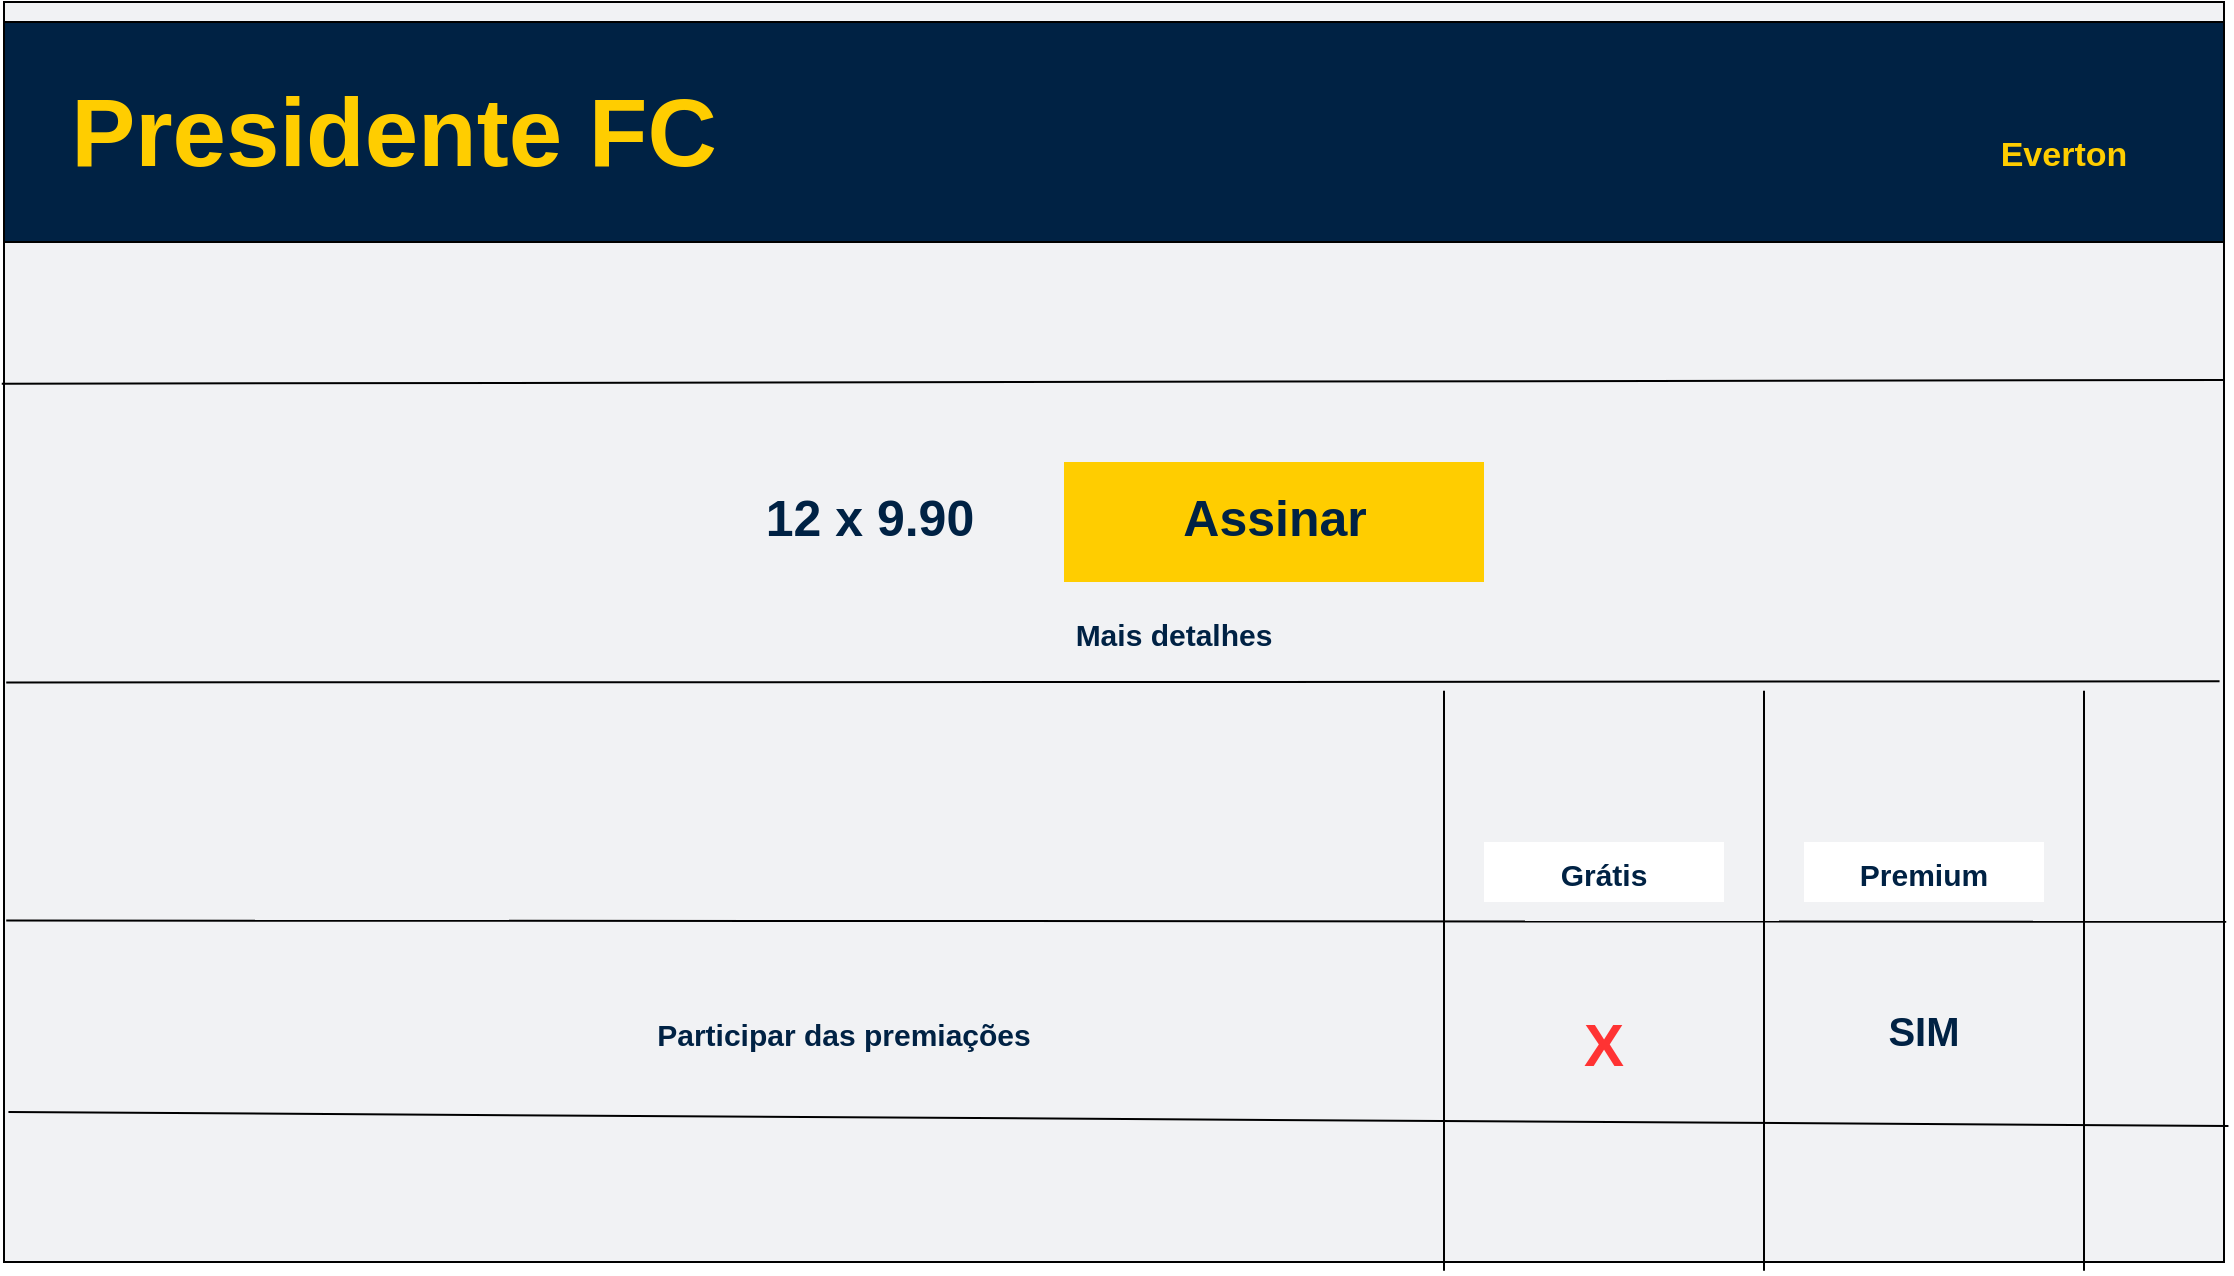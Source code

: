 <mxfile version="24.4.4" type="github">
  <diagram name="Página-1" id="7St6CqPqORV3NeesKZnD">
    <mxGraphModel dx="2074" dy="746" grid="1" gridSize="10" guides="1" tooltips="1" connect="1" arrows="1" fold="1" page="1" pageScale="1" pageWidth="827" pageHeight="1169" math="0" shadow="0">
      <root>
        <mxCell id="0" />
        <mxCell id="1" parent="0" />
        <mxCell id="A28yCaAufibm1Pg3dF6f-1" value="FFCD00" style="group;fillColor=none;fontColor=#FFCD00;" vertex="1" connectable="0" parent="1">
          <mxGeometry x="30" y="280" width="1110" height="624.38" as="geometry" />
        </mxCell>
        <mxCell id="A28yCaAufibm1Pg3dF6f-2" value="" style="rounded=0;whiteSpace=wrap;html=1;" vertex="1" parent="A28yCaAufibm1Pg3dF6f-1">
          <mxGeometry x="930" y="180" width="120" height="60" as="geometry" />
        </mxCell>
        <mxCell id="A28yCaAufibm1Pg3dF6f-3" value="" style="rounded=0;whiteSpace=wrap;html=1;rotation=0;fillColor=#f1f2f4;" vertex="1" parent="A28yCaAufibm1Pg3dF6f-1">
          <mxGeometry y="-10" width="1110" height="630" as="geometry" />
        </mxCell>
        <mxCell id="A28yCaAufibm1Pg3dF6f-4" value="" style="rounded=0;whiteSpace=wrap;html=1;fillColor=#002244;" vertex="1" parent="A28yCaAufibm1Pg3dF6f-1">
          <mxGeometry width="1110" height="110" as="geometry" />
        </mxCell>
        <mxCell id="A28yCaAufibm1Pg3dF6f-5" value="Presidente FC" style="text;html=1;align=center;verticalAlign=middle;whiteSpace=wrap;rounded=0;fontColor=#ffcd00;fontSize=48;fontStyle=1" vertex="1" parent="A28yCaAufibm1Pg3dF6f-1">
          <mxGeometry x="30" y="40" width="330" height="30" as="geometry" />
        </mxCell>
        <mxCell id="A28yCaAufibm1Pg3dF6f-6" value="&lt;font style=&quot;font-size: 17px;&quot;&gt;Everton&lt;/font&gt;" style="text;html=1;align=center;verticalAlign=middle;whiteSpace=wrap;rounded=0;fontColor=#ffcd00;fontSize=48;fontStyle=1" vertex="1" parent="A28yCaAufibm1Pg3dF6f-1">
          <mxGeometry x="980" y="40" width="100" height="30" as="geometry" />
        </mxCell>
        <mxCell id="A28yCaAufibm1Pg3dF6f-26" value="" style="endArrow=none;html=1;rounded=0;entryX=1;entryY=0.5;entryDx=0;entryDy=0;exitX=0.001;exitY=0.54;exitDx=0;exitDy=0;exitPerimeter=0;" edge="1" parent="A28yCaAufibm1Pg3dF6f-1" source="A28yCaAufibm1Pg3dF6f-3">
          <mxGeometry width="50" height="50" relative="1" as="geometry">
            <mxPoint x="-2.003e-13" y="340.35" as="sourcePoint" />
            <mxPoint x="1107.78" y="329.64" as="targetPoint" />
            <Array as="points">
              <mxPoint x="590" y="330" />
            </Array>
          </mxGeometry>
        </mxCell>
        <mxCell id="A28yCaAufibm1Pg3dF6f-27" value="" style="endArrow=none;html=1;rounded=0;entryX=1;entryY=0.3;entryDx=0;entryDy=0;entryPerimeter=0;exitX=-0.001;exitY=0.303;exitDx=0;exitDy=0;exitPerimeter=0;" edge="1" parent="A28yCaAufibm1Pg3dF6f-1" source="A28yCaAufibm1Pg3dF6f-3" target="A28yCaAufibm1Pg3dF6f-3">
          <mxGeometry width="50" height="50" relative="1" as="geometry">
            <mxPoint x="430" y="180" as="sourcePoint" />
            <mxPoint x="809" y="180" as="targetPoint" />
          </mxGeometry>
        </mxCell>
        <mxCell id="A28yCaAufibm1Pg3dF6f-28" value="" style="endArrow=none;html=1;rounded=0;entryX=1.001;entryY=0.73;entryDx=0;entryDy=0;entryPerimeter=0;exitX=0.001;exitY=0.729;exitDx=0;exitDy=0;exitPerimeter=0;" edge="1" parent="A28yCaAufibm1Pg3dF6f-1" source="A28yCaAufibm1Pg3dF6f-3" target="A28yCaAufibm1Pg3dF6f-3">
          <mxGeometry width="50" height="50" relative="1" as="geometry">
            <mxPoint x="506" y="450" as="sourcePoint" />
            <mxPoint x="885" y="450" as="targetPoint" />
          </mxGeometry>
        </mxCell>
        <mxCell id="A28yCaAufibm1Pg3dF6f-29" value="" style="endArrow=none;html=1;rounded=0;entryX=1.002;entryY=0.892;entryDx=0;entryDy=0;entryPerimeter=0;exitX=0.002;exitY=0.881;exitDx=0;exitDy=0;exitPerimeter=0;" edge="1" parent="A28yCaAufibm1Pg3dF6f-1" source="A28yCaAufibm1Pg3dF6f-3" target="A28yCaAufibm1Pg3dF6f-3">
          <mxGeometry width="50" height="50" relative="1" as="geometry">
            <mxPoint x="127" y="540" as="sourcePoint" />
            <mxPoint x="506" y="540" as="targetPoint" />
          </mxGeometry>
        </mxCell>
        <mxCell id="A28yCaAufibm1Pg3dF6f-30" value="&lt;font color=&quot;#002244&quot; style=&quot;font-size: 15px;&quot;&gt;Participar das premiações&lt;/font&gt;" style="text;html=1;align=center;verticalAlign=middle;whiteSpace=wrap;rounded=0;fontColor=#ffcd00;fontSize=48;fontStyle=1" vertex="1" parent="A28yCaAufibm1Pg3dF6f-1">
          <mxGeometry x="260" y="480" width="320" height="30" as="geometry" />
        </mxCell>
        <mxCell id="A28yCaAufibm1Pg3dF6f-31" value="&lt;font color=&quot;#002244&quot; style=&quot;font-size: 20px;&quot;&gt;SIM&lt;/font&gt;" style="text;html=1;align=center;verticalAlign=middle;whiteSpace=wrap;rounded=0;fontColor=#ffcd00;fontSize=48;fontStyle=1" vertex="1" parent="A28yCaAufibm1Pg3dF6f-1">
          <mxGeometry x="910" y="480" width="100" height="30" as="geometry" />
        </mxCell>
        <mxCell id="A28yCaAufibm1Pg3dF6f-32" value="&lt;font color=&quot;#002244&quot; style=&quot;font-size: 15px;&quot;&gt;Mais detalhes&lt;/font&gt;" style="text;html=1;align=center;verticalAlign=middle;whiteSpace=wrap;rounded=0;fontColor=#ffcd00;fontSize=48;fontStyle=1" vertex="1" parent="A28yCaAufibm1Pg3dF6f-1">
          <mxGeometry x="520" y="280" width="130" height="30" as="geometry" />
        </mxCell>
        <mxCell id="A28yCaAufibm1Pg3dF6f-34" value="&lt;font color=&quot;#ff3333&quot; style=&quot;font-size: 30px;&quot;&gt;X&lt;/font&gt;" style="text;html=1;align=center;verticalAlign=middle;whiteSpace=wrap;rounded=0;fontColor=#ffcd00;fontSize=48;fontStyle=1" vertex="1" parent="A28yCaAufibm1Pg3dF6f-1">
          <mxGeometry x="720" y="490" width="160" height="30" as="geometry" />
        </mxCell>
        <mxCell id="A28yCaAufibm1Pg3dF6f-35" value="" style="endArrow=none;html=1;rounded=0;entryX=0.837;entryY=1.003;entryDx=0;entryDy=0;entryPerimeter=0;" edge="1" parent="A28yCaAufibm1Pg3dF6f-1">
          <mxGeometry width="50" height="50" relative="1" as="geometry">
            <mxPoint x="880" y="334.38" as="sourcePoint" />
            <mxPoint x="880.0" y="624.38" as="targetPoint" />
          </mxGeometry>
        </mxCell>
        <mxCell id="A28yCaAufibm1Pg3dF6f-50" value="&lt;font color=&quot;#002244&quot; style=&quot;font-size: 25px;&quot;&gt;12 x 9.90&lt;/font&gt;" style="text;html=1;align=center;verticalAlign=middle;whiteSpace=wrap;rounded=0;fontColor=#ffcd00;fontSize=48;fontStyle=1" vertex="1" parent="A28yCaAufibm1Pg3dF6f-1">
          <mxGeometry x="360" y="225" width="146" height="30" as="geometry" />
        </mxCell>
        <mxCell id="A28yCaAufibm1Pg3dF6f-52" value="" style="group" vertex="1" connectable="0" parent="A28yCaAufibm1Pg3dF6f-1">
          <mxGeometry x="530" y="200" width="210" height="80" as="geometry" />
        </mxCell>
        <mxCell id="A28yCaAufibm1Pg3dF6f-39" value="" style="text;html=1;align=center;verticalAlign=middle;whiteSpace=wrap;rounded=0;fontColor=#ffcd00;fontSize=48;fontStyle=1;fillColor=#FFCD00;" vertex="1" parent="A28yCaAufibm1Pg3dF6f-52">
          <mxGeometry y="20" width="210" height="60" as="geometry" />
        </mxCell>
        <mxCell id="A28yCaAufibm1Pg3dF6f-44" value="&lt;font style=&quot;font-size: 25px;&quot; color=&quot;#002244&quot;&gt;Assinar&lt;/font&gt;" style="text;html=1;align=center;verticalAlign=middle;whiteSpace=wrap;rounded=0;fontColor=#ffcd00;fontSize=48;fontStyle=1" vertex="1" parent="A28yCaAufibm1Pg3dF6f-52">
          <mxGeometry x="17.505" y="10" width="175" height="60" as="geometry" />
        </mxCell>
        <mxCell id="A28yCaAufibm1Pg3dF6f-53" value="" style="endArrow=none;html=1;rounded=0;entryX=0.837;entryY=1.003;entryDx=0;entryDy=0;entryPerimeter=0;" edge="1" parent="A28yCaAufibm1Pg3dF6f-1">
          <mxGeometry width="50" height="50" relative="1" as="geometry">
            <mxPoint x="1040" y="334.38" as="sourcePoint" />
            <mxPoint x="1040.0" y="624.38" as="targetPoint" />
          </mxGeometry>
        </mxCell>
        <mxCell id="A28yCaAufibm1Pg3dF6f-54" value="" style="endArrow=none;html=1;rounded=0;entryX=0.837;entryY=1.003;entryDx=0;entryDy=0;entryPerimeter=0;" edge="1" parent="A28yCaAufibm1Pg3dF6f-1">
          <mxGeometry width="50" height="50" relative="1" as="geometry">
            <mxPoint x="720" y="334.38" as="sourcePoint" />
            <mxPoint x="720.0" y="624.38" as="targetPoint" />
          </mxGeometry>
        </mxCell>
        <mxCell id="A28yCaAufibm1Pg3dF6f-56" value="" style="group" vertex="1" connectable="0" parent="A28yCaAufibm1Pg3dF6f-1">
          <mxGeometry x="740" y="400" width="120" height="40" as="geometry" />
        </mxCell>
        <mxCell id="A28yCaAufibm1Pg3dF6f-37" value="" style="text;html=1;align=center;verticalAlign=middle;whiteSpace=wrap;rounded=0;fontColor=#ffcd00;fontSize=48;fontStyle=1;fillColor=#FFFFFF;" vertex="1" parent="A28yCaAufibm1Pg3dF6f-56">
          <mxGeometry y="10" width="120" height="30" as="geometry" />
        </mxCell>
        <mxCell id="A28yCaAufibm1Pg3dF6f-33" value="&lt;font color=&quot;#002244&quot; style=&quot;font-size: 15px;&quot;&gt;Grátis&lt;/font&gt;" style="text;html=1;align=center;verticalAlign=middle;whiteSpace=wrap;rounded=0;fontColor=#ffcd00;fontSize=48;fontStyle=1" vertex="1" parent="A28yCaAufibm1Pg3dF6f-56">
          <mxGeometry x="20" width="80" height="30" as="geometry" />
        </mxCell>
        <mxCell id="A28yCaAufibm1Pg3dF6f-57" value="" style="group" vertex="1" connectable="0" parent="A28yCaAufibm1Pg3dF6f-1">
          <mxGeometry x="900" y="400" width="120" height="40" as="geometry" />
        </mxCell>
        <mxCell id="A28yCaAufibm1Pg3dF6f-58" value="" style="text;html=1;align=center;verticalAlign=middle;whiteSpace=wrap;rounded=0;fontColor=#ffcd00;fontSize=48;fontStyle=1;fillColor=#FFFFFF;" vertex="1" parent="A28yCaAufibm1Pg3dF6f-57">
          <mxGeometry y="10" width="120" height="30" as="geometry" />
        </mxCell>
        <mxCell id="A28yCaAufibm1Pg3dF6f-59" value="&lt;font color=&quot;#002244&quot; style=&quot;font-size: 15px;&quot;&gt;Premium&lt;/font&gt;" style="text;html=1;align=center;verticalAlign=middle;whiteSpace=wrap;rounded=0;fontColor=#ffcd00;fontSize=48;fontStyle=1" vertex="1" parent="A28yCaAufibm1Pg3dF6f-57">
          <mxGeometry x="20" width="80" height="30" as="geometry" />
        </mxCell>
      </root>
    </mxGraphModel>
  </diagram>
</mxfile>
